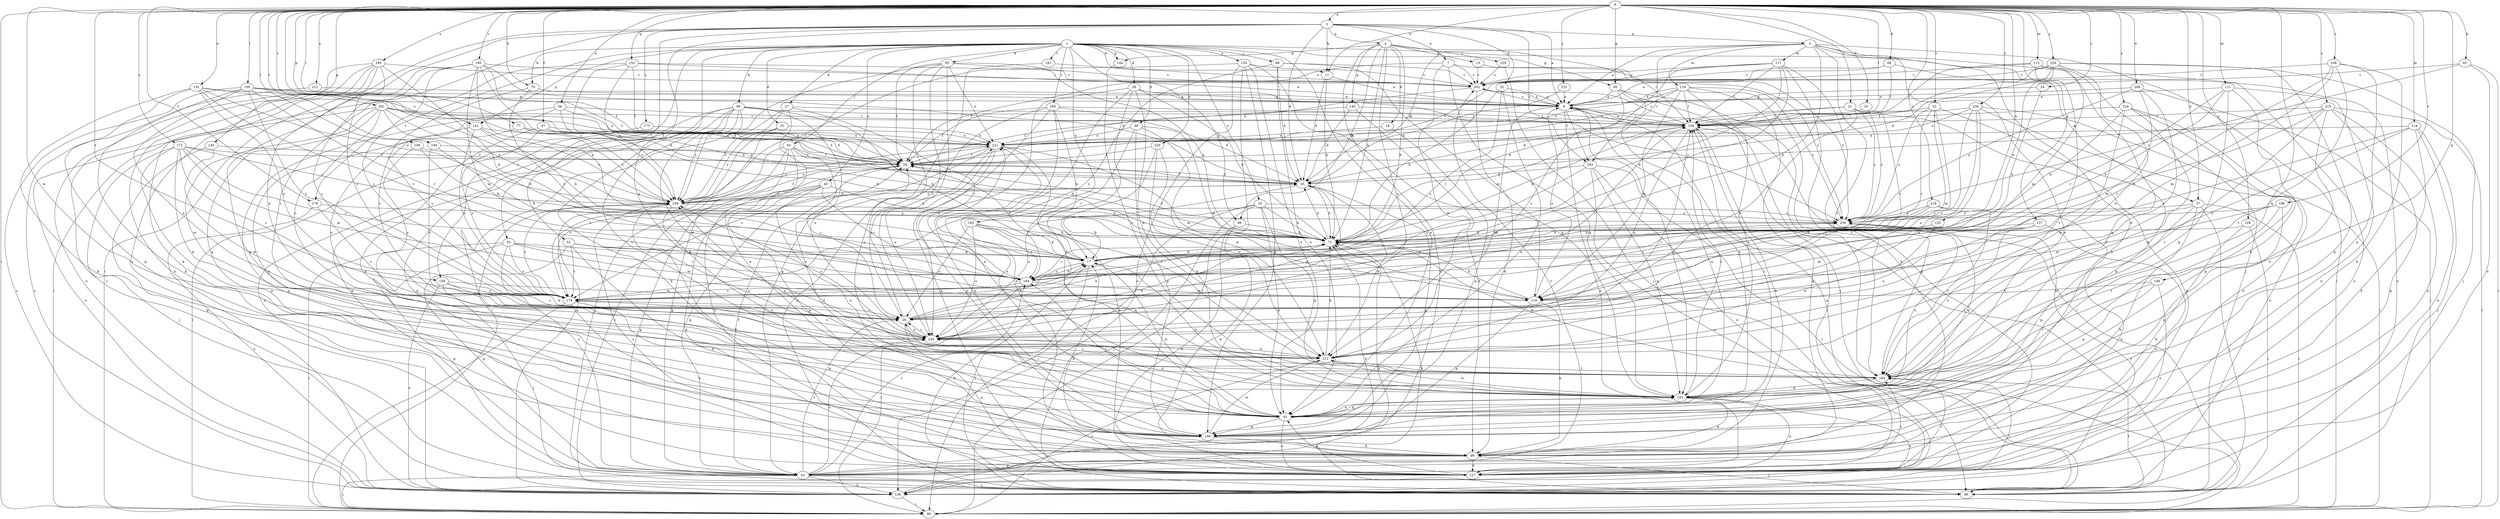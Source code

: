 strict digraph  {
0;
1;
2;
4;
5;
7;
8;
10;
11;
13;
16;
17;
21;
22;
24;
25;
26;
27;
28;
29;
31;
32;
35;
36;
37;
40;
45;
47;
52;
53;
54;
60;
62;
68;
70;
71;
77;
80;
83;
88;
90;
92;
95;
96;
98;
99;
100;
108;
109;
111;
114;
115;
116;
117;
118;
125;
127;
132;
133;
136;
137;
140;
141;
144;
145;
146;
148;
152;
155;
158;
160;
163;
164;
172;
173;
174;
178;
181;
184;
185;
192;
193;
194;
195;
196;
201;
202;
206;
211;
212;
215;
218;
220;
221;
222;
224;
226;
228;
229;
230;
236;
238;
239;
0 -> 2  [label=a];
0 -> 10  [label=b];
0 -> 11  [label=b];
0 -> 21  [label=c];
0 -> 22  [label=c];
0 -> 24  [label=c];
0 -> 36  [label=e];
0 -> 37  [label=e];
0 -> 47  [label=f];
0 -> 60  [label=g];
0 -> 68  [label=h];
0 -> 70  [label=h];
0 -> 77  [label=i];
0 -> 80  [label=i];
0 -> 92  [label=k];
0 -> 100  [label=l];
0 -> 108  [label=l];
0 -> 109  [label=l];
0 -> 111  [label=m];
0 -> 114  [label=m];
0 -> 115  [label=m];
0 -> 125  [label=n];
0 -> 132  [label=o];
0 -> 137  [label=p];
0 -> 140  [label=p];
0 -> 141  [label=p];
0 -> 148  [label=q];
0 -> 152  [label=q];
0 -> 155  [label=q];
0 -> 158  [label=r];
0 -> 172  [label=s];
0 -> 178  [label=t];
0 -> 185  [label=u];
0 -> 194  [label=v];
0 -> 195  [label=v];
0 -> 196  [label=v];
0 -> 201  [label=v];
0 -> 206  [label=w];
0 -> 211  [label=w];
0 -> 212  [label=x];
0 -> 215  [label=x];
0 -> 218  [label=x];
0 -> 222  [label=y];
0 -> 224  [label=y];
0 -> 226  [label=y];
0 -> 228  [label=y];
0 -> 236  [label=z];
0 -> 238  [label=z];
0 -> 239  [label=z];
1 -> 11  [label=b];
1 -> 25  [label=c];
1 -> 27  [label=d];
1 -> 28  [label=d];
1 -> 29  [label=d];
1 -> 31  [label=d];
1 -> 37  [label=e];
1 -> 40  [label=e];
1 -> 45  [label=e];
1 -> 60  [label=g];
1 -> 70  [label=h];
1 -> 83  [label=j];
1 -> 88  [label=j];
1 -> 95  [label=k];
1 -> 96  [label=k];
1 -> 98  [label=k];
1 -> 133  [label=o];
1 -> 141  [label=p];
1 -> 144  [label=p];
1 -> 158  [label=r];
1 -> 160  [label=r];
1 -> 178  [label=t];
1 -> 181  [label=t];
1 -> 192  [label=u];
1 -> 193  [label=u];
1 -> 220  [label=x];
2 -> 4  [label=a];
2 -> 5  [label=a];
2 -> 7  [label=a];
2 -> 8  [label=a];
2 -> 11  [label=b];
2 -> 32  [label=d];
2 -> 35  [label=d];
2 -> 52  [label=f];
2 -> 53  [label=f];
2 -> 80  [label=i];
2 -> 136  [label=o];
2 -> 163  [label=r];
2 -> 173  [label=s];
2 -> 184  [label=t];
4 -> 13  [label=b];
4 -> 16  [label=b];
4 -> 17  [label=b];
4 -> 71  [label=h];
4 -> 98  [label=k];
4 -> 109  [label=l];
4 -> 136  [label=o];
4 -> 144  [label=p];
4 -> 145  [label=p];
4 -> 193  [label=u];
4 -> 229  [label=y];
5 -> 8  [label=a];
5 -> 17  [label=b];
5 -> 35  [label=d];
5 -> 45  [label=e];
5 -> 80  [label=i];
5 -> 90  [label=j];
5 -> 99  [label=k];
5 -> 116  [label=m];
5 -> 117  [label=m];
5 -> 163  [label=r];
5 -> 184  [label=t];
7 -> 54  [label=f];
7 -> 155  [label=q];
7 -> 202  [label=v];
7 -> 211  [label=w];
7 -> 230  [label=y];
8 -> 80  [label=i];
8 -> 109  [label=l];
8 -> 127  [label=n];
8 -> 155  [label=q];
8 -> 163  [label=r];
8 -> 202  [label=v];
8 -> 211  [label=w];
10 -> 109  [label=l];
10 -> 230  [label=y];
11 -> 8  [label=a];
11 -> 35  [label=d];
11 -> 71  [label=h];
13 -> 202  [label=v];
13 -> 230  [label=y];
16 -> 146  [label=p];
16 -> 221  [label=x];
17 -> 54  [label=f];
17 -> 90  [label=j];
17 -> 164  [label=r];
21 -> 26  [label=c];
21 -> 35  [label=d];
21 -> 109  [label=l];
21 -> 127  [label=n];
21 -> 164  [label=r];
21 -> 230  [label=y];
22 -> 26  [label=c];
22 -> 109  [label=l];
22 -> 118  [label=m];
22 -> 146  [label=p];
22 -> 164  [label=r];
22 -> 230  [label=y];
24 -> 8  [label=a];
24 -> 17  [label=b];
25 -> 17  [label=b];
25 -> 45  [label=e];
25 -> 71  [label=h];
25 -> 80  [label=i];
25 -> 90  [label=j];
25 -> 155  [label=q];
25 -> 230  [label=y];
26 -> 17  [label=b];
26 -> 71  [label=h];
26 -> 127  [label=n];
26 -> 193  [label=u];
26 -> 221  [label=x];
27 -> 45  [label=e];
27 -> 80  [label=i];
27 -> 109  [label=l];
27 -> 164  [label=r];
27 -> 239  [label=z];
28 -> 8  [label=a];
28 -> 45  [label=e];
28 -> 71  [label=h];
28 -> 127  [label=n];
28 -> 193  [label=u];
28 -> 211  [label=w];
28 -> 230  [label=y];
29 -> 118  [label=m];
29 -> 146  [label=p];
29 -> 164  [label=r];
29 -> 211  [label=w];
29 -> 221  [label=x];
31 -> 90  [label=j];
31 -> 136  [label=o];
31 -> 221  [label=x];
31 -> 239  [label=z];
32 -> 8  [label=a];
32 -> 45  [label=e];
32 -> 71  [label=h];
32 -> 174  [label=s];
35 -> 54  [label=f];
35 -> 71  [label=h];
35 -> 146  [label=p];
35 -> 193  [label=u];
35 -> 211  [label=w];
35 -> 239  [label=z];
36 -> 35  [label=d];
36 -> 109  [label=l];
36 -> 127  [label=n];
36 -> 174  [label=s];
36 -> 239  [label=z];
37 -> 80  [label=i];
37 -> 90  [label=j];
37 -> 99  [label=k];
37 -> 146  [label=p];
37 -> 184  [label=t];
37 -> 230  [label=y];
40 -> 45  [label=e];
40 -> 62  [label=g];
40 -> 71  [label=h];
40 -> 127  [label=n];
40 -> 146  [label=p];
40 -> 164  [label=r];
40 -> 239  [label=z];
45 -> 8  [label=a];
45 -> 17  [label=b];
45 -> 109  [label=l];
45 -> 127  [label=n];
45 -> 146  [label=p];
45 -> 155  [label=q];
45 -> 164  [label=r];
47 -> 45  [label=e];
47 -> 71  [label=h];
47 -> 174  [label=s];
47 -> 221  [label=x];
52 -> 17  [label=b];
52 -> 62  [label=g];
52 -> 99  [label=k];
52 -> 164  [label=r];
52 -> 174  [label=s];
52 -> 193  [label=u];
53 -> 17  [label=b];
53 -> 62  [label=g];
53 -> 80  [label=i];
53 -> 118  [label=m];
53 -> 164  [label=r];
53 -> 174  [label=s];
53 -> 211  [label=w];
54 -> 35  [label=d];
54 -> 62  [label=g];
54 -> 174  [label=s];
60 -> 8  [label=a];
60 -> 26  [label=c];
60 -> 45  [label=e];
60 -> 90  [label=j];
60 -> 184  [label=t];
62 -> 26  [label=c];
62 -> 54  [label=f];
62 -> 71  [label=h];
62 -> 80  [label=i];
62 -> 90  [label=j];
62 -> 136  [label=o];
62 -> 164  [label=r];
62 -> 184  [label=t];
62 -> 193  [label=u];
62 -> 202  [label=v];
62 -> 239  [label=z];
68 -> 8  [label=a];
68 -> 109  [label=l];
68 -> 136  [label=o];
68 -> 202  [label=v];
70 -> 8  [label=a];
70 -> 26  [label=c];
70 -> 164  [label=r];
71 -> 17  [label=b];
71 -> 35  [label=d];
71 -> 54  [label=f];
71 -> 109  [label=l];
71 -> 164  [label=r];
77 -> 45  [label=e];
77 -> 54  [label=f];
77 -> 221  [label=x];
77 -> 239  [label=z];
83 -> 26  [label=c];
83 -> 54  [label=f];
83 -> 62  [label=g];
83 -> 71  [label=h];
83 -> 127  [label=n];
83 -> 136  [label=o];
83 -> 174  [label=s];
88 -> 35  [label=d];
88 -> 45  [label=e];
88 -> 118  [label=m];
88 -> 174  [label=s];
88 -> 202  [label=v];
90 -> 8  [label=a];
90 -> 17  [label=b];
90 -> 71  [label=h];
90 -> 109  [label=l];
90 -> 184  [label=t];
92 -> 80  [label=i];
92 -> 127  [label=n];
92 -> 202  [label=v];
92 -> 230  [label=y];
95 -> 26  [label=c];
95 -> 45  [label=e];
95 -> 54  [label=f];
95 -> 71  [label=h];
95 -> 193  [label=u];
95 -> 202  [label=v];
95 -> 221  [label=x];
95 -> 239  [label=z];
96 -> 17  [label=b];
96 -> 62  [label=g];
96 -> 99  [label=k];
96 -> 109  [label=l];
96 -> 127  [label=n];
96 -> 136  [label=o];
96 -> 184  [label=t];
96 -> 193  [label=u];
96 -> 211  [label=w];
96 -> 239  [label=z];
98 -> 71  [label=h];
98 -> 99  [label=k];
98 -> 127  [label=n];
99 -> 17  [label=b];
99 -> 62  [label=g];
99 -> 90  [label=j];
99 -> 127  [label=n];
100 -> 8  [label=a];
100 -> 35  [label=d];
100 -> 54  [label=f];
100 -> 99  [label=k];
100 -> 136  [label=o];
100 -> 164  [label=r];
100 -> 174  [label=s];
100 -> 193  [label=u];
108 -> 26  [label=c];
108 -> 54  [label=f];
108 -> 71  [label=h];
109 -> 8  [label=a];
109 -> 71  [label=h];
109 -> 99  [label=k];
109 -> 193  [label=u];
109 -> 202  [label=v];
109 -> 221  [label=x];
111 -> 8  [label=a];
111 -> 17  [label=b];
111 -> 45  [label=e];
111 -> 127  [label=n];
111 -> 155  [label=q];
111 -> 164  [label=r];
114 -> 90  [label=j];
114 -> 99  [label=k];
114 -> 127  [label=n];
114 -> 164  [label=r];
114 -> 211  [label=w];
114 -> 221  [label=x];
115 -> 109  [label=l];
115 -> 136  [label=o];
115 -> 155  [label=q];
115 -> 184  [label=t];
115 -> 202  [label=v];
116 -> 8  [label=a];
116 -> 54  [label=f];
116 -> 62  [label=g];
116 -> 109  [label=l];
116 -> 118  [label=m];
116 -> 155  [label=q];
116 -> 184  [label=t];
116 -> 221  [label=x];
116 -> 230  [label=y];
117 -> 17  [label=b];
117 -> 54  [label=f];
117 -> 62  [label=g];
117 -> 71  [label=h];
117 -> 99  [label=k];
117 -> 109  [label=l];
117 -> 164  [label=r];
117 -> 202  [label=v];
118 -> 8  [label=a];
118 -> 71  [label=h];
118 -> 99  [label=k];
118 -> 146  [label=p];
125 -> 71  [label=h];
125 -> 211  [label=w];
127 -> 45  [label=e];
127 -> 184  [label=t];
127 -> 239  [label=z];
132 -> 8  [label=a];
132 -> 54  [label=f];
132 -> 99  [label=k];
132 -> 146  [label=p];
132 -> 164  [label=r];
132 -> 174  [label=s];
132 -> 239  [label=z];
133 -> 45  [label=e];
133 -> 80  [label=i];
133 -> 136  [label=o];
133 -> 146  [label=p];
133 -> 155  [label=q];
133 -> 202  [label=v];
133 -> 239  [label=z];
136 -> 71  [label=h];
136 -> 80  [label=i];
136 -> 109  [label=l];
136 -> 184  [label=t];
136 -> 230  [label=y];
137 -> 71  [label=h];
137 -> 118  [label=m];
137 -> 127  [label=n];
137 -> 184  [label=t];
137 -> 193  [label=u];
140 -> 54  [label=f];
140 -> 62  [label=g];
140 -> 211  [label=w];
141 -> 71  [label=h];
141 -> 174  [label=s];
141 -> 193  [label=u];
141 -> 221  [label=x];
141 -> 239  [label=z];
144 -> 184  [label=t];
145 -> 35  [label=d];
145 -> 54  [label=f];
145 -> 99  [label=k];
145 -> 109  [label=l];
146 -> 54  [label=f];
146 -> 99  [label=k];
146 -> 211  [label=w];
146 -> 221  [label=x];
148 -> 118  [label=m];
148 -> 127  [label=n];
148 -> 155  [label=q];
148 -> 184  [label=t];
152 -> 8  [label=a];
152 -> 54  [label=f];
152 -> 71  [label=h];
152 -> 80  [label=i];
152 -> 202  [label=v];
152 -> 239  [label=z];
155 -> 17  [label=b];
155 -> 45  [label=e];
155 -> 99  [label=k];
155 -> 109  [label=l];
155 -> 127  [label=n];
155 -> 136  [label=o];
155 -> 193  [label=u];
155 -> 211  [label=w];
155 -> 221  [label=x];
155 -> 230  [label=y];
158 -> 26  [label=c];
158 -> 90  [label=j];
158 -> 118  [label=m];
158 -> 136  [label=o];
158 -> 174  [label=s];
160 -> 17  [label=b];
160 -> 35  [label=d];
160 -> 45  [label=e];
160 -> 54  [label=f];
160 -> 90  [label=j];
160 -> 109  [label=l];
160 -> 127  [label=n];
163 -> 35  [label=d];
163 -> 80  [label=i];
163 -> 127  [label=n];
163 -> 136  [label=o];
163 -> 155  [label=q];
163 -> 174  [label=s];
164 -> 17  [label=b];
164 -> 80  [label=i];
164 -> 118  [label=m];
164 -> 174  [label=s];
164 -> 230  [label=y];
172 -> 54  [label=f];
172 -> 90  [label=j];
172 -> 118  [label=m];
172 -> 146  [label=p];
172 -> 164  [label=r];
172 -> 174  [label=s];
172 -> 211  [label=w];
172 -> 239  [label=z];
173 -> 80  [label=i];
173 -> 221  [label=x];
174 -> 26  [label=c];
174 -> 80  [label=i];
174 -> 99  [label=k];
174 -> 109  [label=l];
174 -> 146  [label=p];
174 -> 239  [label=z];
178 -> 26  [label=c];
178 -> 136  [label=o];
178 -> 230  [label=y];
181 -> 62  [label=g];
181 -> 202  [label=v];
184 -> 26  [label=c];
184 -> 71  [label=h];
184 -> 155  [label=q];
184 -> 239  [label=z];
185 -> 17  [label=b];
185 -> 90  [label=j];
185 -> 99  [label=k];
185 -> 127  [label=n];
185 -> 136  [label=o];
185 -> 174  [label=s];
185 -> 193  [label=u];
185 -> 202  [label=v];
192 -> 17  [label=b];
192 -> 26  [label=c];
192 -> 71  [label=h];
192 -> 155  [label=q];
192 -> 164  [label=r];
192 -> 193  [label=u];
193 -> 26  [label=c];
193 -> 35  [label=d];
193 -> 71  [label=h];
193 -> 174  [label=s];
193 -> 211  [label=w];
193 -> 239  [label=z];
194 -> 17  [label=b];
194 -> 26  [label=c];
194 -> 54  [label=f];
195 -> 26  [label=c];
195 -> 35  [label=d];
195 -> 54  [label=f];
195 -> 71  [label=h];
195 -> 118  [label=m];
195 -> 146  [label=p];
195 -> 174  [label=s];
195 -> 202  [label=v];
195 -> 239  [label=z];
196 -> 118  [label=m];
196 -> 146  [label=p];
196 -> 184  [label=t];
196 -> 230  [label=y];
201 -> 17  [label=b];
201 -> 26  [label=c];
201 -> 35  [label=d];
201 -> 109  [label=l];
201 -> 136  [label=o];
201 -> 155  [label=q];
201 -> 211  [label=w];
201 -> 221  [label=x];
201 -> 239  [label=z];
202 -> 8  [label=a];
202 -> 99  [label=k];
202 -> 221  [label=x];
206 -> 8  [label=a];
206 -> 80  [label=i];
206 -> 118  [label=m];
206 -> 211  [label=w];
206 -> 230  [label=y];
211 -> 71  [label=h];
211 -> 80  [label=i];
211 -> 109  [label=l];
211 -> 184  [label=t];
212 -> 8  [label=a];
212 -> 136  [label=o];
215 -> 17  [label=b];
215 -> 45  [label=e];
215 -> 54  [label=f];
215 -> 62  [label=g];
215 -> 80  [label=i];
215 -> 109  [label=l];
215 -> 127  [label=n];
215 -> 184  [label=t];
218 -> 17  [label=b];
218 -> 127  [label=n];
218 -> 174  [label=s];
218 -> 184  [label=t];
218 -> 230  [label=y];
220 -> 54  [label=f];
220 -> 127  [label=n];
220 -> 155  [label=q];
220 -> 211  [label=w];
221 -> 54  [label=f];
221 -> 118  [label=m];
221 -> 146  [label=p];
221 -> 174  [label=s];
221 -> 184  [label=t];
221 -> 193  [label=u];
221 -> 239  [label=z];
222 -> 8  [label=a];
222 -> 35  [label=d];
224 -> 71  [label=h];
224 -> 80  [label=i];
224 -> 109  [label=l];
224 -> 127  [label=n];
224 -> 184  [label=t];
224 -> 211  [label=w];
226 -> 35  [label=d];
226 -> 54  [label=f];
226 -> 71  [label=h];
226 -> 90  [label=j];
226 -> 118  [label=m];
226 -> 146  [label=p];
226 -> 193  [label=u];
226 -> 202  [label=v];
228 -> 71  [label=h];
228 -> 90  [label=j];
228 -> 99  [label=k];
229 -> 90  [label=j];
229 -> 202  [label=v];
230 -> 71  [label=h];
230 -> 155  [label=q];
236 -> 26  [label=c];
236 -> 109  [label=l];
236 -> 136  [label=o];
236 -> 146  [label=p];
236 -> 193  [label=u];
236 -> 211  [label=w];
236 -> 221  [label=x];
238 -> 26  [label=c];
238 -> 45  [label=e];
238 -> 99  [label=k];
238 -> 118  [label=m];
238 -> 184  [label=t];
238 -> 202  [label=v];
239 -> 35  [label=d];
239 -> 45  [label=e];
239 -> 54  [label=f];
239 -> 99  [label=k];
239 -> 221  [label=x];
239 -> 230  [label=y];
}
